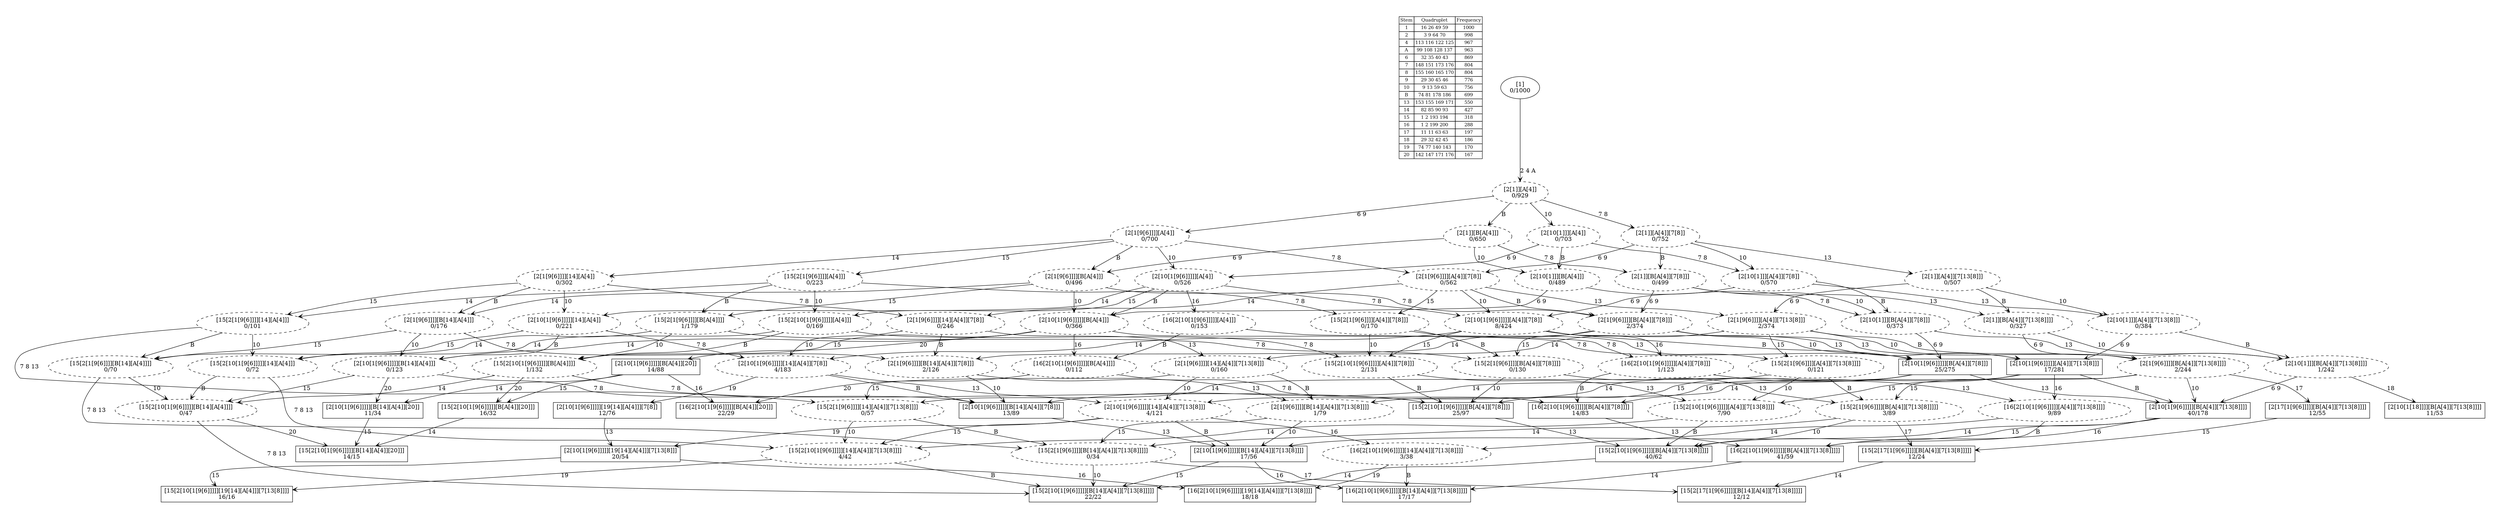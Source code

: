 digraph G {
	pad = 0.5;
	nodesep = 0.5;
"legend" [label = < <table border="0" cellborder="1" cellspacing="0"><tr><td>Stem</td><td>Quadruplet</td><td>Frequency</td></tr>
<tr><td>1</td><td>16 26 49 59</td><td>1000</td></tr>
<tr><td>2</td><td>3 9 64 70</td><td>998</td></tr>
<tr><td>4</td><td>113 116 122 125</td><td>967</td></tr>
<tr><td>A</td><td>99 108 128 137</td><td>963</td></tr>
<tr><td>6</td><td>32 35 40 43</td><td>869</td></tr>
<tr><td>7</td><td>148 151 173 176</td><td>804</td></tr>
<tr><td>8</td><td>155 160 165 170</td><td>804</td></tr>
<tr><td>9</td><td>29 30 45 46</td><td>776</td></tr>
<tr><td>10</td><td>9 13 59 63</td><td>756</td></tr>
<tr><td>B</td><td>74 81 178 186</td><td>699</td></tr>
<tr><td>13</td><td>153 155 169 171</td><td>550</td></tr>
<tr><td>14</td><td>82 85 90 93</td><td>427</td></tr>
<tr><td>15</td><td>1 2 193 194</td><td>318</td></tr>
<tr><td>16</td><td>1 2 199 200</td><td>288</td></tr>
<tr><td>17</td><td>11 11 63 63</td><td>197</td></tr>
<tr><td>18</td><td>29 32 42 45</td><td>186</td></tr>
<tr><td>19</td><td>74 77 140 143</td><td>170</td></tr>
<tr><td>20</td><td>142 147 171 176</td><td>167</td></tr>
</table>>, shape = plaintext, fontsize=11];
"1 2 4 A 6 7 8 9 10 B 13 16 " [shape = box];
"1 2 4 A 6 7 8 9 10 B 13 15 " [shape = box];
"1 2 4 A 6 7 8 9 10 B 13 " [shape = box];
"1 2 4 A 6 7 8 9 10 B " [shape = box];
"1 2 4 A 6 7 8 9 10 B 15 " [shape = box];
"1 2 4 A 6 9 10 B 16 20 " [shape = box];
"1 2 4 A 6 7 8 9 10 B 13 14 15 " [shape = box];
"1 2 4 A 6 7 8 9 10 13 14 19 " [shape = box];
"1 2 4 A 6 7 8 9 10 13 14 16 19 " [shape = box];
"1 2 4 A 6 7 8 9 10 13 " [shape = box];
"1 2 4 A 6 7 8 9 10 B 13 14 16 " [shape = box];
"1 2 4 A 6 7 8 9 10 B 13 14 " [shape = box];
"1 2 4 A 6 7 8 9 10 13 14 15 19 " [shape = box];
"1 2 4 A 6 9 10 B 15 20 " [shape = box];
"1 2 4 A 6 9 10 B 20 " [shape = box];
"1 2 4 A 6 9 10 B 14 15 20 " [shape = box];
"1 2 4 A 6 7 8 9 10 B 16 " [shape = box];
"1 2 4 A 6 7 8 9 10 B 14 " [shape = box];
"1 2 4 A 6 7 8 9 B 13 14 15 17 " [shape = box];
"1 2 4 A 6 7 8 9 B 13 17 " [shape = box];
"1 2 4 A 6 7 8 9 10 14 19 " [shape = box];
"1 2 4 A 6 7 8 9 B 13 15 17 " [shape = box];
"1 2 4 A 7 8 10 B 13 18 " [shape = box];
"1 2 4 A 6 9 10 B 14 20 " [shape = box];
"1 2 4 A 6 9 10 B 16 " [style = dashed];
"1 2 4 A 6 7 8 9 10 13 16 " [style = dashed];
"1 2 4 A 6 9 10 B " [style = dashed];
"1 2 4 A 6 7 8 9 B 13 " [style = dashed];
"1 2 4 A 6 7 8 9 10 " [style = dashed];
"1 2 4 A 7 8 10 B 13 " [style = dashed];
"1 2 4 A 6 7 8 9 10 13 15 " [style = dashed];
"1 2 4 A 6 9 10 B 15 " [style = dashed];
"1 2 4 A 6 7 8 9 B 13 15 " [style = dashed];
"1 2 4 A 6 7 8 9 B " [style = dashed];
"1 2 4 A 7 8 10 B " [style = dashed];
"1 2 4 A 6 7 8 9 10 15 " [style = dashed];
"1 2 4 A 6 7 8 9 B 15 " [style = dashed];
"1 2 4 A 6 9 10 " [style = dashed];
"1 2 4 A 6 9 10 16 " [style = dashed];
"1 2 4 A 6 9 B " [style = dashed];
"1 2 4 A 10 B " [style = dashed];
"1 2 4 A 6 7 8 9 10 13 14 " [style = dashed];
"1 2 4 A 6 7 8 9 10 13 14 15 " [style = dashed];
"1 2 4 A 6 9 10 B 14 15 " [style = dashed];
"1 2 4 A 6 7 8 9 B 13 14 15 " [style = dashed];
"1 2 4 A 6 7 8 9 10 14 " [style = dashed];
"1 2 4 A 6 9 10 B 14 " [style = dashed];
"1 2 4 A 6 9 10 14 " [style = dashed];
"1 2 4 A 6 7 8 9 13 14 " [style = dashed];
"1 2 4 A 6 7 8 9 13 " [style = dashed];
"1 2 4 A 7 8 10 13 " [style = dashed];
"1 2 4 A 6 7 8 9 10 13 14 16 " [style = dashed];
"1 2 4 A 6 7 8 9 10 16 " [style = dashed];
"1 2 4 A 6 7 8 9 B 13 14 " [style = dashed];
"1 2 4 A 6 9 10 15 " [style = dashed];
"1 2 4 A 6 9 10 14 15 " [style = dashed];
"1 2 4 A 6 7 8 9 13 14 15 " [style = dashed];
"1 2 4 A 6 7 8 9 13 15 " [style = dashed];
"1 2 4 A 6 9 B 15 " [style = dashed];
"1 2 4 A 6 9 B 14 15 " [style = dashed];
"1 2 4 A 6 7 8 9 B 14 " [style = dashed];
"1 2 4 A 6 7 8 9 14 " [style = dashed];
"1 2 4 A 7 8 B 13 " [style = dashed];
"1 2 4 A 6 9 B 14 " [style = dashed];
"1 2 4 A 6 7 8 9 " [style = dashed];
"1 2 4 A 7 8 10 " [style = dashed];
"1 2 4 A 6 9 " [style = dashed];
"1 2 4 A 10 " [style = dashed];
"1 2 4 A B " [style = dashed];
"1 2 4 A 7 8 13 " [style = dashed];
"1 2 4 A 7 8 B " [style = dashed];
"1 2 4 A 7 8 " [style = dashed];
"1 2 4 A 6 7 8 9 15 " [style = dashed];
"1 2 4 A 6 9 15 " [style = dashed];
"1 2 4 A " [style = dashed];
"1 2 4 A 6 9 14 " [style = dashed];
"1 2 4 A 6 9 14 15 " [style = dashed];
"1 2 4 A 6 7 8 9 10 B 13 16 " [label = "[16[2[10[1[9[6]]]]][B[A[4]][7[13[8]]]]]\n41/59"];
"1 2 4 A 6 7 8 9 10 B 13 15 " [label = "[15[2[10[1[9[6]]]]][B[A[4]][7[13[8]]]]]\n40/62"];
"1 2 4 A 6 7 8 9 10 B 13 " [label = "[2[10[1[9[6]]]]][B[A[4]][7[13[8]]]]\n40/178"];
"1 2 4 A 6 7 8 9 10 B " [label = "[2[10[1[9[6]]]]][B[A[4]][7[8]]]\n25/275"];
"1 2 4 A 6 7 8 9 10 B 15 " [label = "[15[2[10[1[9[6]]]]][B[A[4]][7[8]]]]\n25/97"];
"1 2 4 A 6 9 10 B 16 20 " [label = "[16[2[10[1[9[6]]]]][B[A[4]][20]]]\n22/29"];
"1 2 4 A 6 7 8 9 10 B 13 14 15 " [label = "[15[2[10[1[9[6]]]]][B[14][A[4]][7[13[8]]]]]\n22/22"];
"1 2 4 A 6 7 8 9 10 13 14 19 " [label = "[2[10[1[9[6]]]]][19[14][A[4]]][7[13[8]]]\n20/54"];
"1 2 4 A 6 7 8 9 10 13 14 16 19 " [label = "[16[2[10[1[9[6]]]]][19[14][A[4]]][7[13[8]]]]\n18/18"];
"1 2 4 A 6 7 8 9 10 13 " [label = "[2[10[1[9[6]]]]][A[4]][7[13[8]]]\n17/281"];
"1 2 4 A 6 7 8 9 10 B 13 14 16 " [label = "[16[2[10[1[9[6]]]]][B[14][A[4]][7[13[8]]]]]\n17/17"];
"1 2 4 A 6 7 8 9 10 B 13 14 " [label = "[2[10[1[9[6]]]]][B[14][A[4]][7[13[8]]]]\n17/56"];
"1 2 4 A 6 7 8 9 10 13 14 15 19 " [label = "[15[2[10[1[9[6]]]]][19[14][A[4]]][7[13[8]]]]\n16/16"];
"1 2 4 A 6 9 10 B 15 20 " [label = "[15[2[10[1[9[6]]]]][B[A[4]][20]]]\n16/32"];
"1 2 4 A 6 9 10 B 20 " [label = "[2[10[1[9[6]]]]][B[A[4]][20]]\n14/88"];
"1 2 4 A 6 9 10 B 14 15 20 " [label = "[15[2[10[1[9[6]]]]][B[14][A[4]][20]]]\n14/15"];
"1 2 4 A 6 7 8 9 10 B 16 " [label = "[16[2[10[1[9[6]]]]][B[A[4]][7[8]]]]\n14/83"];
"1 2 4 A 6 7 8 9 10 B 14 " [label = "[2[10[1[9[6]]]]][B[14][A[4]][7[8]]]\n13/89"];
"1 2 4 A 6 7 8 9 B 13 14 15 17 " [label = "[15[2[17[1[9[6]]]]][B[14][A[4]][7[13[8]]]]]\n12/12"];
"1 2 4 A 6 7 8 9 B 13 17 " [label = "[2[17[1[9[6]]]]][B[A[4]][7[13[8]]]]\n12/55"];
"1 2 4 A 6 7 8 9 10 14 19 " [label = "[2[10[1[9[6]]]]][19[14][A[4]]][7[8]]\n12/76"];
"1 2 4 A 6 7 8 9 B 13 15 17 " [label = "[15[2[17[1[9[6]]]]][B[A[4]][7[13[8]]]]]\n12/24"];
"1 2 4 A 7 8 10 B 13 18 " [label = "[2[10[1[18]]]][B[A[4]][7[13[8]]]]\n11/53"];
"1 2 4 A 6 9 10 B 14 20 " [label = "[2[10[1[9[6]]]]][B[14][A[4]][20]]\n11/34"];
"1 2 4 A 6 9 10 B 16 " [label = "[16[2[10[1[9[6]]]]][B[A[4]]]]\n0/112"];
"1 2 4 A 6 7 8 9 10 13 16 " [label = "[16[2[10[1[9[6]]]]][A[4]][7[13[8]]]]\n9/89"];
"1 2 4 A 6 9 10 B " [label = "[2[10[1[9[6]]]]][B[A[4]]]\n0/366"];
"1 2 4 A 6 7 8 9 B 13 " [label = "[2[1[9[6]]]][B[A[4]][7[13[8]]]]\n2/244"];
"1 2 4 A 6 7 8 9 10 " [label = "[2[10[1[9[6]]]]][A[4]][7[8]]\n8/424"];
"1 2 4 A 7 8 10 B 13 " [label = "[2[10[1]]][B[A[4]][7[13[8]]]]\n1/242"];
"1 2 4 A 6 7 8 9 10 13 15 " [label = "[15[2[10[1[9[6]]]]][A[4]][7[13[8]]]]\n7/90"];
"1 2 4 A 6 9 10 B 15 " [label = "[15[2[10[1[9[6]]]]][B[A[4]]]]\n1/132"];
"1 2 4 A 6 7 8 9 B 13 15 " [label = "[15[2[1[9[6]]]][B[A[4]][7[13[8]]]]]\n3/89"];
"1 2 4 A 6 7 8 9 B " [label = "[2[1[9[6]]]][B[A[4]][7[8]]]\n2/374"];
"1 2 4 A 7 8 10 B " [label = "[2[10[1]]][B[A[4]][7[8]]]\n0/373"];
"1 2 4 A 6 7 8 9 10 15 " [label = "[15[2[10[1[9[6]]]]][A[4]][7[8]]]\n2/131"];
"1 2 4 A 6 7 8 9 B 15 " [label = "[15[2[1[9[6]]]][B[A[4]][7[8]]]]\n0/130"];
"1 2 4 A 6 9 10 " [label = "[2[10[1[9[6]]]]][A[4]]\n0/526"];
"1 2 4 A 6 9 10 16 " [label = "[16[2[10[1[9[6]]]]][A[4]]]\n0/153"];
"1 2 4 A 6 9 B " [label = "[2[1[9[6]]]][B[A[4]]]\n0/496"];
"1 2 4 A 10 B " [label = "[2[10[1]]][B[A[4]]]\n0/489"];
"1 2 4 A 6 7 8 9 10 13 14 " [label = "[2[10[1[9[6]]]]][14][A[4]][7[13[8]]]\n4/121"];
"1 2 4 A 6 7 8 9 10 13 14 15 " [label = "[15[2[10[1[9[6]]]]][14][A[4]][7[13[8]]]]\n4/42"];
"1 2 4 A 6 9 10 B 14 15 " [label = "[15[2[10[1[9[6]]]]][B[14][A[4]]]]\n0/47"];
"1 2 4 A 6 7 8 9 B 13 14 15 " [label = "[15[2[1[9[6]]]][B[14][A[4]][7[13[8]]]]]\n0/34"];
"1 2 4 A 6 7 8 9 10 14 " [label = "[2[10[1[9[6]]]]][14][A[4]][7[8]]\n4/183"];
"1 2 4 A 6 9 10 B 14 " [label = "[2[10[1[9[6]]]]][B[14][A[4]]]\n0/123"];
"1 2 4 A 6 9 10 14 " [label = "[2[10[1[9[6]]]]][14][A[4]]\n0/221"];
"1 2 4 A 6 7 8 9 13 14 " [label = "[2[1[9[6]]]][14][A[4]][7[13[8]]]\n0/160"];
"1 2 4 A 6 7 8 9 13 " [label = "[2[1[9[6]]]][A[4]][7[13[8]]]\n2/374"];
"1 2 4 A 7 8 10 13 " [label = "[2[10[1]]][A[4]][7[13[8]]]\n0/384"];
"1 2 4 A 6 7 8 9 10 13 14 16 " [label = "[16[2[10[1[9[6]]]]][14][A[4]][7[13[8]]]]\n3/38"];
"1 2 4 A 6 7 8 9 10 16 " [label = "[16[2[10[1[9[6]]]]][A[4]][7[8]]]\n1/123"];
"1 2 4 A 6 7 8 9 B 13 14 " [label = "[2[1[9[6]]]][B[14][A[4]][7[13[8]]]]\n1/79"];
"1 2 4 A 6 9 10 15 " [label = "[15[2[10[1[9[6]]]]][A[4]]]\n0/169"];
"1 2 4 A 6 9 10 14 15 " [label = "[15[2[10[1[9[6]]]]][14][A[4]]]\n0/72"];
"1 2 4 A 6 7 8 9 13 14 15 " [label = "[15[2[1[9[6]]]][14][A[4]][7[13[8]]]]\n0/57"];
"1 2 4 A 6 7 8 9 13 15 " [label = "[15[2[1[9[6]]]][A[4]][7[13[8]]]]\n0/121"];
"1 2 4 A 6 9 B 15 " [label = "[15[2[1[9[6]]]][B[A[4]]]]\n1/179"];
"1 2 4 A 6 9 B 14 15 " [label = "[15[2[1[9[6]]]][B[14][A[4]]]]\n0/70"];
"1 2 4 A 6 7 8 9 B 14 " [label = "[2[1[9[6]]]][B[14][A[4]][7[8]]]\n2/126"];
"1 2 4 A 6 7 8 9 14 " [label = "[2[1[9[6]]]][14][A[4]][7[8]]\n0/246"];
"1 2 4 A 7 8 B 13 " [label = "[2[1]][B[A[4]][7[13[8]]]]\n0/327"];
"1 2 4 A 6 9 B 14 " [label = "[2[1[9[6]]]][B[14][A[4]]]\n0/176"];
"1 2 4 A 6 7 8 9 " [label = "[2[1[9[6]]]][A[4]][7[8]]\n0/562"];
"1 2 4 A 7 8 10 " [label = "[2[10[1]]][A[4]][7[8]]\n0/570"];
"1 2 4 A 6 9 " [label = "[2[1[9[6]]]][A[4]]\n0/700"];
"1 2 4 A 10 " [label = "[2[10[1]]][A[4]]\n0/703"];
"1 2 4 A B " [label = "[2[1]][B[A[4]]]\n0/650"];
"1 2 4 A 7 8 13 " [label = "[2[1]][A[4]][7[13[8]]]\n0/507"];
"1 2 4 A 7 8 B " [label = "[2[1]][B[A[4]][7[8]]]\n0/499"];
"1 2 4 A 7 8 " [label = "[2[1]][A[4]][7[8]]\n0/752"];
"1 2 4 A 6 7 8 9 15 " [label = "[15[2[1[9[6]]]][A[4]][7[8]]]\n0/170"];
"1 2 4 A 6 9 15 " [label = "[15[2[1[9[6]]]][A[4]]]\n0/223"];
"1 2 4 A " [label = "[2[1]][A[4]]\n0/929"];
"1 2 4 A 6 9 14 " [label = "[2[1[9[6]]]][14][A[4]]\n0/302"];
"1 2 4 A 6 9 14 15 " [label = "[15[2[1[9[6]]]][14][A[4]]]\n0/101"];
"1 " [label = "[1]\n0/1000"];
"1 2 4 A 6 7 8 9 10 B 13 16 " -> "1 2 4 A 6 7 8 9 10 B 13 14 16 " [label = "14 ", arrowhead = vee];
"1 2 4 A 6 7 8 9 10 B 13 15 " -> "1 2 4 A 6 7 8 9 10 B 13 14 15 " [label = "14 ", arrowhead = vee];
"1 2 4 A 6 7 8 9 10 B 13 " -> "1 2 4 A 6 7 8 9 10 B 13 16 " [label = "16 ", arrowhead = vee];
"1 2 4 A 6 7 8 9 10 B 13 " -> "1 2 4 A 6 7 8 9 10 B 13 15 " [label = "15 ", arrowhead = vee];
"1 2 4 A 6 7 8 9 10 B 13 " -> "1 2 4 A 6 7 8 9 10 B 13 14 " [label = "14 ", arrowhead = vee];
"1 2 4 A 6 7 8 9 10 B " -> "1 2 4 A 6 7 8 9 10 B 13 " [label = "13 ", arrowhead = vee];
"1 2 4 A 6 7 8 9 10 B " -> "1 2 4 A 6 7 8 9 10 B 15 " [label = "15 ", arrowhead = vee];
"1 2 4 A 6 7 8 9 10 B " -> "1 2 4 A 6 7 8 9 10 B 16 " [label = "16 ", arrowhead = vee];
"1 2 4 A 6 7 8 9 10 B " -> "1 2 4 A 6 7 8 9 10 B 14 " [label = "14 ", arrowhead = vee];
"1 2 4 A 6 7 8 9 10 B 15 " -> "1 2 4 A 6 7 8 9 10 B 13 15 " [label = "13 ", arrowhead = vee];
"1 2 4 A 6 7 8 9 10 13 14 19 " -> "1 2 4 A 6 7 8 9 10 13 14 16 19 " [label = "16 ", arrowhead = vee];
"1 2 4 A 6 7 8 9 10 13 14 19 " -> "1 2 4 A 6 7 8 9 10 13 14 15 19 " [label = "15 ", arrowhead = vee];
"1 2 4 A 6 7 8 9 10 13 " -> "1 2 4 A 6 7 8 9 10 B 13 " [label = "B ", arrowhead = vee];
"1 2 4 A 6 7 8 9 10 13 " -> "1 2 4 A 6 7 8 9 10 13 16 " [label = "16 ", arrowhead = vee];
"1 2 4 A 6 7 8 9 10 13 " -> "1 2 4 A 6 7 8 9 10 13 15 " [label = "15 ", arrowhead = vee];
"1 2 4 A 6 7 8 9 10 13 " -> "1 2 4 A 6 7 8 9 10 13 14 " [label = "14 ", arrowhead = vee];
"1 2 4 A 6 7 8 9 10 B 13 14 " -> "1 2 4 A 6 7 8 9 10 B 13 14 15 " [label = "15 ", arrowhead = vee];
"1 2 4 A 6 7 8 9 10 B 13 14 " -> "1 2 4 A 6 7 8 9 10 B 13 14 16 " [label = "16 ", arrowhead = vee];
"1 2 4 A 6 9 10 B 15 20 " -> "1 2 4 A 6 9 10 B 14 15 20 " [label = "14 ", arrowhead = vee];
"1 2 4 A 6 9 10 B 20 " -> "1 2 4 A 6 9 10 B 16 20 " [label = "16 ", arrowhead = vee];
"1 2 4 A 6 9 10 B 20 " -> "1 2 4 A 6 9 10 B 15 20 " [label = "15 ", arrowhead = vee];
"1 2 4 A 6 9 10 B 20 " -> "1 2 4 A 6 9 10 B 14 20 " [label = "14 ", arrowhead = vee];
"1 2 4 A 6 7 8 9 10 B 16 " -> "1 2 4 A 6 7 8 9 10 B 13 16 " [label = "13 ", arrowhead = vee];
"1 2 4 A 6 7 8 9 10 B 14 " -> "1 2 4 A 6 7 8 9 10 B 13 14 " [label = "13 ", arrowhead = vee];
"1 2 4 A 6 7 8 9 B 13 17 " -> "1 2 4 A 6 7 8 9 B 13 15 17 " [label = "15 ", arrowhead = vee];
"1 2 4 A 6 7 8 9 10 14 19 " -> "1 2 4 A 6 7 8 9 10 13 14 19 " [label = "13 ", arrowhead = vee];
"1 2 4 A 6 7 8 9 B 13 15 17 " -> "1 2 4 A 6 7 8 9 B 13 14 15 17 " [label = "14 ", arrowhead = vee];
"1 2 4 A 6 9 10 B 14 20 " -> "1 2 4 A 6 9 10 B 14 15 20 " [label = "15 ", arrowhead = vee];
"1 2 4 A 6 9 10 B 16 " -> "1 2 4 A 6 9 10 B 16 20 " [label = "20 ", arrowhead = vee];
"1 2 4 A 6 9 10 B 16 " -> "1 2 4 A 6 7 8 9 10 B 16 " [label = "7 8 ", arrowhead = vee];
"1 2 4 A 6 7 8 9 10 13 16 " -> "1 2 4 A 6 7 8 9 10 B 13 16 " [label = "B ", arrowhead = vee];
"1 2 4 A 6 7 8 9 10 13 16 " -> "1 2 4 A 6 7 8 9 10 13 14 16 " [label = "14 ", arrowhead = vee];
"1 2 4 A 6 9 10 B " -> "1 2 4 A 6 9 10 B 16 " [label = "16 ", arrowhead = vee];
"1 2 4 A 6 9 10 B " -> "1 2 4 A 6 9 10 B 15 " [label = "15 ", arrowhead = vee];
"1 2 4 A 6 9 10 B " -> "1 2 4 A 6 9 10 B 14 " [label = "14 ", arrowhead = vee];
"1 2 4 A 6 9 10 B " -> "1 2 4 A 6 7 8 9 10 B " [label = "7 8 ", arrowhead = vee];
"1 2 4 A 6 9 10 B " -> "1 2 4 A 6 9 10 B 20 " [label = "20 ", arrowhead = vee];
"1 2 4 A 6 7 8 9 B 13 " -> "1 2 4 A 6 7 8 9 B 13 15 " [label = "15 ", arrowhead = vee];
"1 2 4 A 6 7 8 9 B 13 " -> "1 2 4 A 6 7 8 9 B 13 14 " [label = "14 ", arrowhead = vee];
"1 2 4 A 6 7 8 9 B 13 " -> "1 2 4 A 6 7 8 9 10 B 13 " [label = "10 ", arrowhead = vee];
"1 2 4 A 6 7 8 9 B 13 " -> "1 2 4 A 6 7 8 9 B 13 17 " [label = "17 ", arrowhead = vee];
"1 2 4 A 6 7 8 9 10 " -> "1 2 4 A 6 7 8 9 10 15 " [label = "15 ", arrowhead = vee];
"1 2 4 A 6 7 8 9 10 " -> "1 2 4 A 6 7 8 9 10 14 " [label = "14 ", arrowhead = vee];
"1 2 4 A 6 7 8 9 10 " -> "1 2 4 A 6 7 8 9 10 16 " [label = "16 ", arrowhead = vee];
"1 2 4 A 6 7 8 9 10 " -> "1 2 4 A 6 7 8 9 10 B " [label = "B ", arrowhead = vee];
"1 2 4 A 6 7 8 9 10 " -> "1 2 4 A 6 7 8 9 10 13 " [label = "13 ", arrowhead = vee];
"1 2 4 A 7 8 10 B 13 " -> "1 2 4 A 7 8 10 B 13 18 " [label = "18 ", arrowhead = vee];
"1 2 4 A 7 8 10 B 13 " -> "1 2 4 A 6 7 8 9 10 B 13 " [label = "6 9 ", arrowhead = vee];
"1 2 4 A 6 7 8 9 10 13 15 " -> "1 2 4 A 6 7 8 9 10 B 13 15 " [label = "B ", arrowhead = vee];
"1 2 4 A 6 7 8 9 10 13 15 " -> "1 2 4 A 6 7 8 9 10 13 14 15 " [label = "14 ", arrowhead = vee];
"1 2 4 A 6 9 10 B 15 " -> "1 2 4 A 6 9 10 B 15 20 " [label = "20 ", arrowhead = vee];
"1 2 4 A 6 9 10 B 15 " -> "1 2 4 A 6 9 10 B 14 15 " [label = "14 ", arrowhead = vee];
"1 2 4 A 6 9 10 B 15 " -> "1 2 4 A 6 7 8 9 10 B 15 " [label = "7 8 ", arrowhead = vee];
"1 2 4 A 6 7 8 9 B 13 15 " -> "1 2 4 A 6 7 8 9 10 B 13 15 " [label = "10 ", arrowhead = vee];
"1 2 4 A 6 7 8 9 B 13 15 " -> "1 2 4 A 6 7 8 9 B 13 14 15 " [label = "14 ", arrowhead = vee];
"1 2 4 A 6 7 8 9 B 13 15 " -> "1 2 4 A 6 7 8 9 B 13 15 17 " [label = "17 ", arrowhead = vee];
"1 2 4 A 6 7 8 9 B " -> "1 2 4 A 6 7 8 9 10 B " [label = "10 ", arrowhead = vee];
"1 2 4 A 6 7 8 9 B " -> "1 2 4 A 6 7 8 9 B 13 " [label = "13 ", arrowhead = vee];
"1 2 4 A 6 7 8 9 B " -> "1 2 4 A 6 7 8 9 B 15 " [label = "15 ", arrowhead = vee];
"1 2 4 A 6 7 8 9 B " -> "1 2 4 A 6 7 8 9 B 14 " [label = "14 ", arrowhead = vee];
"1 2 4 A 7 8 10 B " -> "1 2 4 A 6 7 8 9 10 B " [label = "6 9 ", arrowhead = vee];
"1 2 4 A 7 8 10 B " -> "1 2 4 A 7 8 10 B 13 " [label = "13 ", arrowhead = vee];
"1 2 4 A 6 7 8 9 10 15 " -> "1 2 4 A 6 7 8 9 10 B 15 " [label = "B ", arrowhead = vee];
"1 2 4 A 6 7 8 9 10 15 " -> "1 2 4 A 6 7 8 9 10 13 15 " [label = "13 ", arrowhead = vee];
"1 2 4 A 6 7 8 9 B 15 " -> "1 2 4 A 6 7 8 9 10 B 15 " [label = "10 ", arrowhead = vee];
"1 2 4 A 6 7 8 9 B 15 " -> "1 2 4 A 6 7 8 9 B 13 15 " [label = "13 ", arrowhead = vee];
"1 2 4 A 6 9 10 " -> "1 2 4 A 6 9 10 B " [label = "B ", arrowhead = vee];
"1 2 4 A 6 9 10 " -> "1 2 4 A 6 7 8 9 10 " [label = "7 8 ", arrowhead = vee];
"1 2 4 A 6 9 10 " -> "1 2 4 A 6 9 10 16 " [label = "16 ", arrowhead = vee];
"1 2 4 A 6 9 10 " -> "1 2 4 A 6 9 10 14 " [label = "14 ", arrowhead = vee];
"1 2 4 A 6 9 10 " -> "1 2 4 A 6 9 10 15 " [label = "15 ", arrowhead = vee];
"1 2 4 A 6 9 10 16 " -> "1 2 4 A 6 9 10 B 16 " [label = "B ", arrowhead = vee];
"1 2 4 A 6 9 10 16 " -> "1 2 4 A 6 7 8 9 10 16 " [label = "7 8 ", arrowhead = vee];
"1 2 4 A 6 9 B " -> "1 2 4 A 6 9 10 B " [label = "10 ", arrowhead = vee];
"1 2 4 A 6 9 B " -> "1 2 4 A 6 7 8 9 B " [label = "7 8 ", arrowhead = vee];
"1 2 4 A 6 9 B " -> "1 2 4 A 6 9 B 15 " [label = "15 ", arrowhead = vee];
"1 2 4 A 6 9 B " -> "1 2 4 A 6 9 B 14 " [label = "14 ", arrowhead = vee];
"1 2 4 A 10 B " -> "1 2 4 A 6 9 10 B " [label = "6 9 ", arrowhead = vee];
"1 2 4 A 10 B " -> "1 2 4 A 7 8 10 B " [label = "7 8 ", arrowhead = vee];
"1 2 4 A 6 7 8 9 10 13 14 " -> "1 2 4 A 6 7 8 9 10 13 14 19 " [label = "19 ", arrowhead = vee];
"1 2 4 A 6 7 8 9 10 13 14 " -> "1 2 4 A 6 7 8 9 10 13 14 15 " [label = "15 ", arrowhead = vee];
"1 2 4 A 6 7 8 9 10 13 14 " -> "1 2 4 A 6 7 8 9 10 13 14 16 " [label = "16 ", arrowhead = vee];
"1 2 4 A 6 7 8 9 10 13 14 " -> "1 2 4 A 6 7 8 9 10 B 13 14 " [label = "B ", arrowhead = vee];
"1 2 4 A 6 7 8 9 10 13 14 15 " -> "1 2 4 A 6 7 8 9 10 B 13 14 15 " [label = "B ", arrowhead = vee];
"1 2 4 A 6 7 8 9 10 13 14 15 " -> "1 2 4 A 6 7 8 9 10 13 14 15 19 " [label = "19 ", arrowhead = vee];
"1 2 4 A 6 9 10 B 14 15 " -> "1 2 4 A 6 7 8 9 10 B 13 14 15 " [label = "7 8 13 ", arrowhead = vee];
"1 2 4 A 6 9 10 B 14 15 " -> "1 2 4 A 6 9 10 B 14 15 20 " [label = "20 ", arrowhead = vee];
"1 2 4 A 6 7 8 9 B 13 14 15 " -> "1 2 4 A 6 7 8 9 10 B 13 14 15 " [label = "10 ", arrowhead = vee];
"1 2 4 A 6 7 8 9 B 13 14 15 " -> "1 2 4 A 6 7 8 9 B 13 14 15 17 " [label = "17 ", arrowhead = vee];
"1 2 4 A 6 7 8 9 10 14 " -> "1 2 4 A 6 7 8 9 10 14 19 " [label = "19 ", arrowhead = vee];
"1 2 4 A 6 7 8 9 10 14 " -> "1 2 4 A 6 7 8 9 10 13 14 " [label = "13 ", arrowhead = vee];
"1 2 4 A 6 7 8 9 10 14 " -> "1 2 4 A 6 7 8 9 10 B 14 " [label = "B ", arrowhead = vee];
"1 2 4 A 6 9 10 B 14 " -> "1 2 4 A 6 9 10 B 14 20 " [label = "20 ", arrowhead = vee];
"1 2 4 A 6 9 10 B 14 " -> "1 2 4 A 6 9 10 B 14 15 " [label = "15 ", arrowhead = vee];
"1 2 4 A 6 9 10 B 14 " -> "1 2 4 A 6 7 8 9 10 B 14 " [label = "7 8 ", arrowhead = vee];
"1 2 4 A 6 9 10 14 " -> "1 2 4 A 6 7 8 9 10 14 " [label = "7 8 ", arrowhead = vee];
"1 2 4 A 6 9 10 14 " -> "1 2 4 A 6 9 10 B 14 " [label = "B ", arrowhead = vee];
"1 2 4 A 6 9 10 14 " -> "1 2 4 A 6 9 10 14 15 " [label = "15 ", arrowhead = vee];
"1 2 4 A 6 7 8 9 13 14 " -> "1 2 4 A 6 7 8 9 10 13 14 " [label = "10 ", arrowhead = vee];
"1 2 4 A 6 7 8 9 13 14 " -> "1 2 4 A 6 7 8 9 B 13 14 " [label = "B ", arrowhead = vee];
"1 2 4 A 6 7 8 9 13 14 " -> "1 2 4 A 6 7 8 9 13 14 15 " [label = "15 ", arrowhead = vee];
"1 2 4 A 6 7 8 9 13 " -> "1 2 4 A 6 7 8 9 B 13 " [label = "B ", arrowhead = vee];
"1 2 4 A 6 7 8 9 13 " -> "1 2 4 A 6 7 8 9 13 14 " [label = "14 ", arrowhead = vee];
"1 2 4 A 6 7 8 9 13 " -> "1 2 4 A 6 7 8 9 13 15 " [label = "15 ", arrowhead = vee];
"1 2 4 A 6 7 8 9 13 " -> "1 2 4 A 6 7 8 9 10 13 " [label = "10 ", arrowhead = vee];
"1 2 4 A 7 8 10 13 " -> "1 2 4 A 7 8 10 B 13 " [label = "B ", arrowhead = vee];
"1 2 4 A 7 8 10 13 " -> "1 2 4 A 6 7 8 9 10 13 " [label = "6 9 ", arrowhead = vee];
"1 2 4 A 6 7 8 9 10 13 14 16 " -> "1 2 4 A 6 7 8 9 10 13 14 16 19 " [label = "19 ", arrowhead = vee];
"1 2 4 A 6 7 8 9 10 13 14 16 " -> "1 2 4 A 6 7 8 9 10 B 13 14 16 " [label = "B ", arrowhead = vee];
"1 2 4 A 6 7 8 9 10 16 " -> "1 2 4 A 6 7 8 9 10 B 16 " [label = "B ", arrowhead = vee];
"1 2 4 A 6 7 8 9 10 16 " -> "1 2 4 A 6 7 8 9 10 13 16 " [label = "13 ", arrowhead = vee];
"1 2 4 A 6 7 8 9 B 13 14 " -> "1 2 4 A 6 7 8 9 B 13 14 15 " [label = "15 ", arrowhead = vee];
"1 2 4 A 6 7 8 9 B 13 14 " -> "1 2 4 A 6 7 8 9 10 B 13 14 " [label = "10 ", arrowhead = vee];
"1 2 4 A 6 9 10 15 " -> "1 2 4 A 6 9 10 B 15 " [label = "B ", arrowhead = vee];
"1 2 4 A 6 9 10 15 " -> "1 2 4 A 6 7 8 9 10 15 " [label = "7 8 ", arrowhead = vee];
"1 2 4 A 6 9 10 15 " -> "1 2 4 A 6 9 10 14 15 " [label = "14 ", arrowhead = vee];
"1 2 4 A 6 9 10 14 15 " -> "1 2 4 A 6 7 8 9 10 13 14 15 " [label = "7 8 13 ", arrowhead = vee];
"1 2 4 A 6 9 10 14 15 " -> "1 2 4 A 6 9 10 B 14 15 " [label = "B ", arrowhead = vee];
"1 2 4 A 6 7 8 9 13 14 15 " -> "1 2 4 A 6 7 8 9 10 13 14 15 " [label = "10 ", arrowhead = vee];
"1 2 4 A 6 7 8 9 13 14 15 " -> "1 2 4 A 6 7 8 9 B 13 14 15 " [label = "B ", arrowhead = vee];
"1 2 4 A 6 7 8 9 13 15 " -> "1 2 4 A 6 7 8 9 10 13 15 " [label = "10 ", arrowhead = vee];
"1 2 4 A 6 7 8 9 13 15 " -> "1 2 4 A 6 7 8 9 B 13 15 " [label = "B ", arrowhead = vee];
"1 2 4 A 6 7 8 9 13 15 " -> "1 2 4 A 6 7 8 9 13 14 15 " [label = "14 ", arrowhead = vee];
"1 2 4 A 6 9 B 15 " -> "1 2 4 A 6 9 10 B 15 " [label = "10 ", arrowhead = vee];
"1 2 4 A 6 9 B 15 " -> "1 2 4 A 6 7 8 9 B 15 " [label = "7 8 ", arrowhead = vee];
"1 2 4 A 6 9 B 15 " -> "1 2 4 A 6 9 B 14 15 " [label = "14 ", arrowhead = vee];
"1 2 4 A 6 9 B 14 15 " -> "1 2 4 A 6 9 10 B 14 15 " [label = "10 ", arrowhead = vee];
"1 2 4 A 6 9 B 14 15 " -> "1 2 4 A 6 7 8 9 B 13 14 15 " [label = "7 8 13 ", arrowhead = vee];
"1 2 4 A 6 7 8 9 B 14 " -> "1 2 4 A 6 7 8 9 10 B 14 " [label = "10 ", arrowhead = vee];
"1 2 4 A 6 7 8 9 B 14 " -> "1 2 4 A 6 7 8 9 B 13 14 " [label = "13 ", arrowhead = vee];
"1 2 4 A 6 7 8 9 14 " -> "1 2 4 A 6 7 8 9 10 14 " [label = "10 ", arrowhead = vee];
"1 2 4 A 6 7 8 9 14 " -> "1 2 4 A 6 7 8 9 13 14 " [label = "13 ", arrowhead = vee];
"1 2 4 A 6 7 8 9 14 " -> "1 2 4 A 6 7 8 9 B 14 " [label = "B ", arrowhead = vee];
"1 2 4 A 7 8 B 13 " -> "1 2 4 A 6 7 8 9 B 13 " [label = "6 9 ", arrowhead = vee];
"1 2 4 A 7 8 B 13 " -> "1 2 4 A 7 8 10 B 13 " [label = "10 ", arrowhead = vee];
"1 2 4 A 6 9 B 14 " -> "1 2 4 A 6 9 10 B 14 " [label = "10 ", arrowhead = vee];
"1 2 4 A 6 9 B 14 " -> "1 2 4 A 6 9 B 14 15 " [label = "15 ", arrowhead = vee];
"1 2 4 A 6 9 B 14 " -> "1 2 4 A 6 7 8 9 B 14 " [label = "7 8 ", arrowhead = vee];
"1 2 4 A 6 7 8 9 " -> "1 2 4 A 6 7 8 9 10 " [label = "10 ", arrowhead = vee];
"1 2 4 A 6 7 8 9 " -> "1 2 4 A 6 7 8 9 B " [label = "B ", arrowhead = vee];
"1 2 4 A 6 7 8 9 " -> "1 2 4 A 6 7 8 9 13 " [label = "13 ", arrowhead = vee];
"1 2 4 A 6 7 8 9 " -> "1 2 4 A 6 7 8 9 14 " [label = "14 ", arrowhead = vee];
"1 2 4 A 6 7 8 9 " -> "1 2 4 A 6 7 8 9 15 " [label = "15 ", arrowhead = vee];
"1 2 4 A 7 8 10 " -> "1 2 4 A 6 7 8 9 10 " [label = "6 9 ", arrowhead = vee];
"1 2 4 A 7 8 10 " -> "1 2 4 A 7 8 10 B " [label = "B ", arrowhead = vee];
"1 2 4 A 7 8 10 " -> "1 2 4 A 7 8 10 13 " [label = "13 ", arrowhead = vee];
"1 2 4 A 6 9 " -> "1 2 4 A 6 9 15 " [label = "15 ", arrowhead = vee];
"1 2 4 A 6 9 " -> "1 2 4 A 6 9 14 " [label = "14 ", arrowhead = vee];
"1 2 4 A 6 9 " -> "1 2 4 A 6 9 10 " [label = "10 ", arrowhead = vee];
"1 2 4 A 6 9 " -> "1 2 4 A 6 9 B " [label = "B ", arrowhead = vee];
"1 2 4 A 6 9 " -> "1 2 4 A 6 7 8 9 " [label = "7 8 ", arrowhead = vee];
"1 2 4 A 10 " -> "1 2 4 A 6 9 10 " [label = "6 9 ", arrowhead = vee];
"1 2 4 A 10 " -> "1 2 4 A 10 B " [label = "B ", arrowhead = vee];
"1 2 4 A 10 " -> "1 2 4 A 7 8 10 " [label = "7 8 ", arrowhead = vee];
"1 2 4 A B " -> "1 2 4 A 7 8 B " [label = "7 8 ", arrowhead = vee];
"1 2 4 A B " -> "1 2 4 A 6 9 B " [label = "6 9 ", arrowhead = vee];
"1 2 4 A B " -> "1 2 4 A 10 B " [label = "10 ", arrowhead = vee];
"1 2 4 A 7 8 13 " -> "1 2 4 A 7 8 B 13 " [label = "B ", arrowhead = vee];
"1 2 4 A 7 8 13 " -> "1 2 4 A 6 7 8 9 13 " [label = "6 9 ", arrowhead = vee];
"1 2 4 A 7 8 13 " -> "1 2 4 A 7 8 10 13 " [label = "10 ", arrowhead = vee];
"1 2 4 A 7 8 B " -> "1 2 4 A 7 8 10 B " [label = "10 ", arrowhead = vee];
"1 2 4 A 7 8 B " -> "1 2 4 A 6 7 8 9 B " [label = "6 9 ", arrowhead = vee];
"1 2 4 A 7 8 B " -> "1 2 4 A 7 8 B 13 " [label = "13 ", arrowhead = vee];
"1 2 4 A 7 8 " -> "1 2 4 A 7 8 10 " [label = "10 ", arrowhead = vee];
"1 2 4 A 7 8 " -> "1 2 4 A 7 8 13 " [label = "13 ", arrowhead = vee];
"1 2 4 A 7 8 " -> "1 2 4 A 7 8 B " [label = "B ", arrowhead = vee];
"1 2 4 A 7 8 " -> "1 2 4 A 6 7 8 9 " [label = "6 9 ", arrowhead = vee];
"1 2 4 A 6 7 8 9 15 " -> "1 2 4 A 6 7 8 9 B 15 " [label = "B ", arrowhead = vee];
"1 2 4 A 6 7 8 9 15 " -> "1 2 4 A 6 7 8 9 10 15 " [label = "10 ", arrowhead = vee];
"1 2 4 A 6 7 8 9 15 " -> "1 2 4 A 6 7 8 9 13 15 " [label = "13 ", arrowhead = vee];
"1 2 4 A 6 9 15 " -> "1 2 4 A 6 9 B 15 " [label = "B ", arrowhead = vee];
"1 2 4 A 6 9 15 " -> "1 2 4 A 6 7 8 9 15 " [label = "7 8 ", arrowhead = vee];
"1 2 4 A 6 9 15 " -> "1 2 4 A 6 9 14 15 " [label = "14 ", arrowhead = vee];
"1 2 4 A 6 9 15 " -> "1 2 4 A 6 9 10 15 " [label = "10 ", arrowhead = vee];
"1 2 4 A " -> "1 2 4 A 6 9 " [label = "6 9 ", arrowhead = vee];
"1 2 4 A " -> "1 2 4 A 10 " [label = "10 ", arrowhead = vee];
"1 2 4 A " -> "1 2 4 A B " [label = "B ", arrowhead = vee];
"1 2 4 A " -> "1 2 4 A 7 8 " [label = "7 8 ", arrowhead = vee];
"1 2 4 A 6 9 14 " -> "1 2 4 A 6 9 14 15 " [label = "15 ", arrowhead = vee];
"1 2 4 A 6 9 14 " -> "1 2 4 A 6 9 10 14 " [label = "10 ", arrowhead = vee];
"1 2 4 A 6 9 14 " -> "1 2 4 A 6 7 8 9 14 " [label = "7 8 ", arrowhead = vee];
"1 2 4 A 6 9 14 " -> "1 2 4 A 6 9 B 14 " [label = "B ", arrowhead = vee];
"1 2 4 A 6 9 14 15 " -> "1 2 4 A 6 9 B 14 15 " [label = "B ", arrowhead = vee];
"1 2 4 A 6 9 14 15 " -> "1 2 4 A 6 9 10 14 15 " [label = "10 ", arrowhead = vee];
"1 2 4 A 6 9 14 15 " -> "1 2 4 A 6 7 8 9 13 14 15 " [label = "7 8 13 ", arrowhead = vee];
"1 " -> "1 2 4 A " [label = "2 4 A ", arrowhead = vee];
}